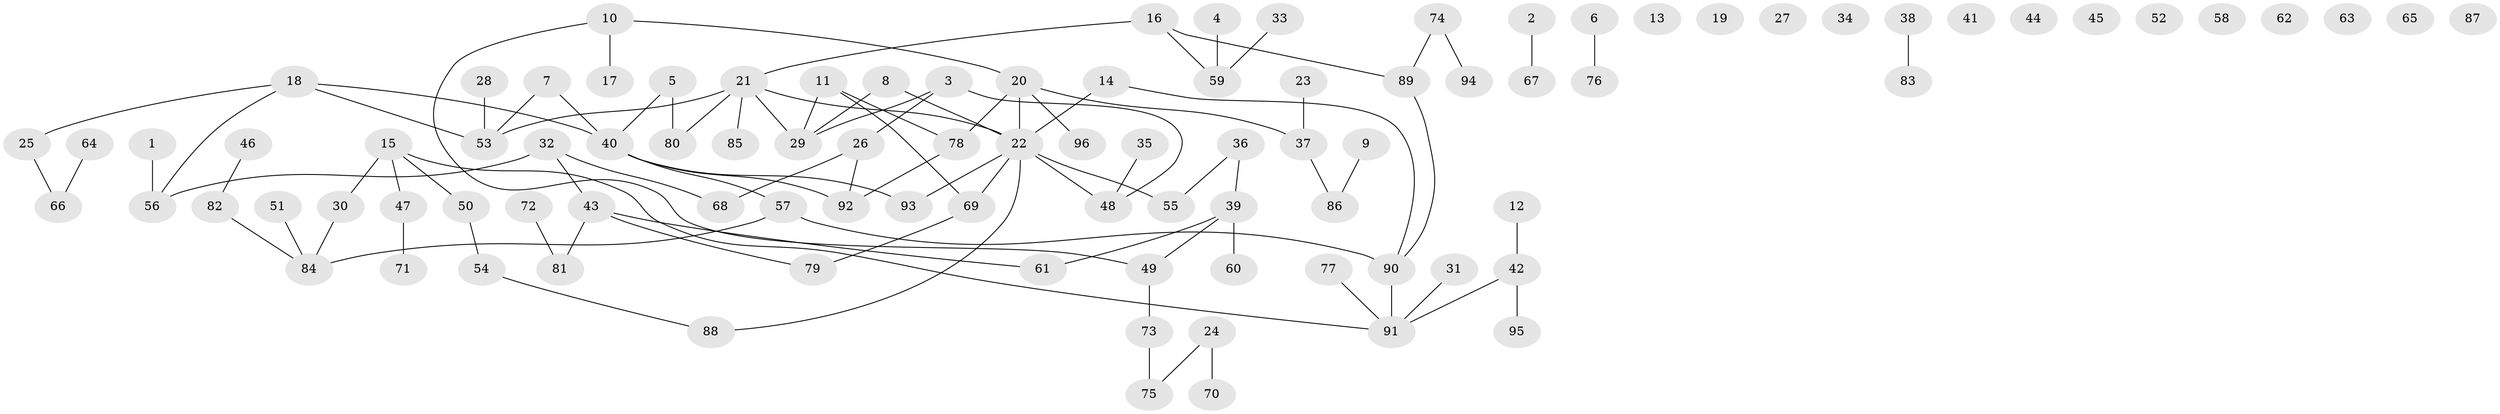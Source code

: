 // coarse degree distribution, {1: 0.21739130434782608, 0: 0.2318840579710145, 4: 0.15942028985507245, 2: 0.2608695652173913, 6: 0.014492753623188406, 3: 0.07246376811594203, 12: 0.014492753623188406, 5: 0.028985507246376812}
// Generated by graph-tools (version 1.1) at 2025/41/03/06/25 10:41:20]
// undirected, 96 vertices, 96 edges
graph export_dot {
graph [start="1"]
  node [color=gray90,style=filled];
  1;
  2;
  3;
  4;
  5;
  6;
  7;
  8;
  9;
  10;
  11;
  12;
  13;
  14;
  15;
  16;
  17;
  18;
  19;
  20;
  21;
  22;
  23;
  24;
  25;
  26;
  27;
  28;
  29;
  30;
  31;
  32;
  33;
  34;
  35;
  36;
  37;
  38;
  39;
  40;
  41;
  42;
  43;
  44;
  45;
  46;
  47;
  48;
  49;
  50;
  51;
  52;
  53;
  54;
  55;
  56;
  57;
  58;
  59;
  60;
  61;
  62;
  63;
  64;
  65;
  66;
  67;
  68;
  69;
  70;
  71;
  72;
  73;
  74;
  75;
  76;
  77;
  78;
  79;
  80;
  81;
  82;
  83;
  84;
  85;
  86;
  87;
  88;
  89;
  90;
  91;
  92;
  93;
  94;
  95;
  96;
  1 -- 56;
  2 -- 67;
  3 -- 26;
  3 -- 29;
  3 -- 48;
  4 -- 59;
  5 -- 40;
  5 -- 80;
  6 -- 76;
  7 -- 40;
  7 -- 53;
  8 -- 22;
  8 -- 29;
  9 -- 86;
  10 -- 17;
  10 -- 20;
  10 -- 49;
  11 -- 29;
  11 -- 69;
  11 -- 78;
  12 -- 42;
  14 -- 22;
  14 -- 90;
  15 -- 30;
  15 -- 47;
  15 -- 50;
  15 -- 91;
  16 -- 21;
  16 -- 59;
  16 -- 89;
  18 -- 25;
  18 -- 40;
  18 -- 53;
  18 -- 56;
  20 -- 22;
  20 -- 37;
  20 -- 78;
  20 -- 96;
  21 -- 22;
  21 -- 29;
  21 -- 53;
  21 -- 80;
  21 -- 85;
  22 -- 48;
  22 -- 55;
  22 -- 69;
  22 -- 88;
  22 -- 93;
  23 -- 37;
  24 -- 70;
  24 -- 75;
  25 -- 66;
  26 -- 68;
  26 -- 92;
  28 -- 53;
  30 -- 84;
  31 -- 91;
  32 -- 43;
  32 -- 56;
  32 -- 68;
  33 -- 59;
  35 -- 48;
  36 -- 39;
  36 -- 55;
  37 -- 86;
  38 -- 83;
  39 -- 49;
  39 -- 60;
  39 -- 61;
  40 -- 57;
  40 -- 92;
  40 -- 93;
  42 -- 91;
  42 -- 95;
  43 -- 61;
  43 -- 79;
  43 -- 81;
  46 -- 82;
  47 -- 71;
  49 -- 73;
  50 -- 54;
  51 -- 84;
  54 -- 88;
  57 -- 84;
  57 -- 90;
  64 -- 66;
  69 -- 79;
  72 -- 81;
  73 -- 75;
  74 -- 89;
  74 -- 94;
  77 -- 91;
  78 -- 92;
  82 -- 84;
  89 -- 90;
  90 -- 91;
}
